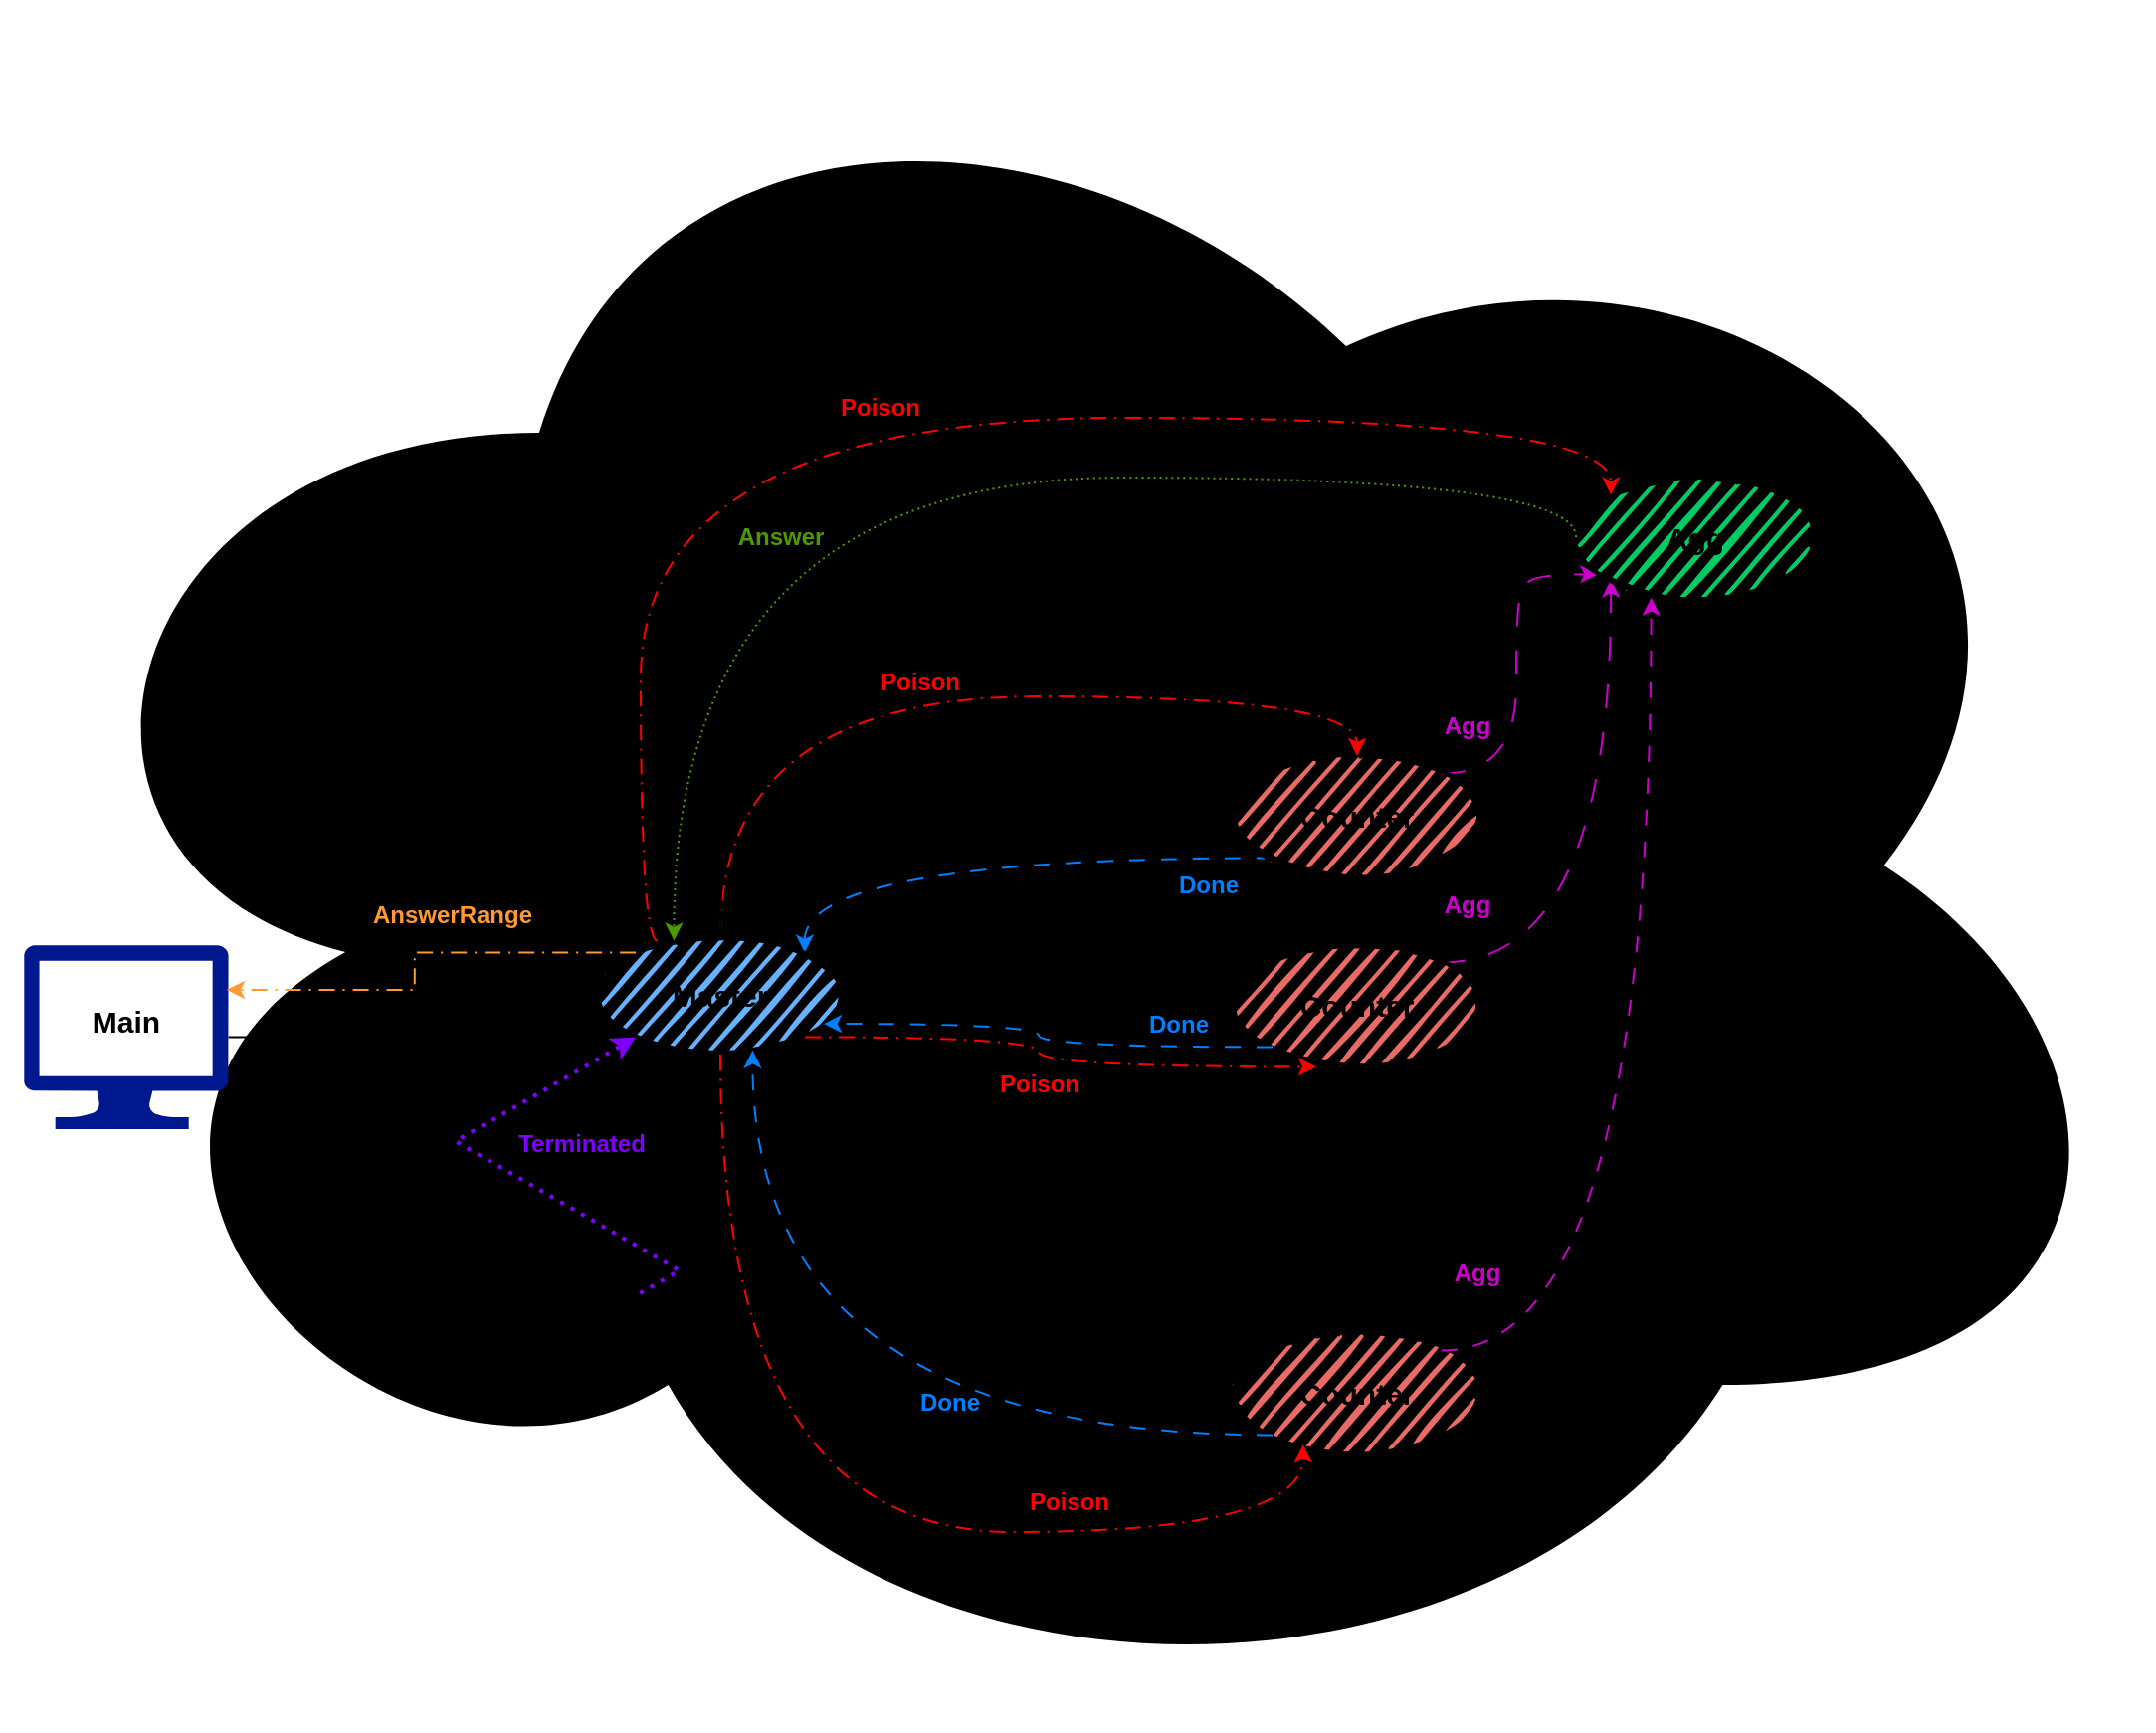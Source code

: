 <mxfile version="28.2.4">
  <diagram name="Page-1" id="LXvSIFE73cKmkCunh1-N">
    <mxGraphModel dx="2276" dy="1932" grid="1" gridSize="10" guides="1" tooltips="1" connect="1" arrows="1" fold="1" page="1" pageScale="1" pageWidth="850" pageHeight="1100" math="0" shadow="0">
      <root>
        <mxCell id="0" />
        <mxCell id="1" parent="0" />
        <mxCell id="ZWWSb4Xv8tx2vGRpMRyp-1" value="" style="ellipse;shape=cloud;whiteSpace=wrap;html=1;dashed=1;dashPattern=1 2;fillStyle=dashed;fillColor=light-dark(#CCCCCC,#B3B3B3);gradientColor=none;strokeColor=none;" vertex="1" parent="1">
          <mxGeometry x="-141.39" y="-180" width="1081.39" height="870" as="geometry" />
        </mxCell>
        <mxCell id="ZWWSb4Xv8tx2vGRpMRyp-2" style="edgeStyle=orthogonalEdgeStyle;rounded=0;orthogonalLoop=1;jettySize=auto;html=1;exitX=0;exitY=1;exitDx=0;exitDy=0;entryX=1;entryY=0;entryDx=0;entryDy=0;dashed=1;dashPattern=8 8;curved=1;strokeColor=#007FFF;" edge="1" parent="1" source="ZWWSb4Xv8tx2vGRpMRyp-4" target="ZWWSb4Xv8tx2vGRpMRyp-18">
          <mxGeometry relative="1" as="geometry" />
        </mxCell>
        <mxCell id="ZWWSb4Xv8tx2vGRpMRyp-3" style="edgeStyle=orthogonalEdgeStyle;rounded=0;orthogonalLoop=1;jettySize=auto;html=1;exitX=1;exitY=0;exitDx=0;exitDy=0;entryX=0.093;entryY=0.811;entryDx=0;entryDy=0;curved=1;dashed=1;dashPattern=12 12;strokeColor=#CC00CC;entryPerimeter=0;" edge="1" parent="1" source="ZWWSb4Xv8tx2vGRpMRyp-4" target="ZWWSb4Xv8tx2vGRpMRyp-11">
          <mxGeometry relative="1" as="geometry">
            <Array as="points">
              <mxPoint x="620" y="209" />
              <mxPoint x="620" y="120" />
              <mxPoint x="625" y="120" />
              <mxPoint x="625" y="109" />
            </Array>
          </mxGeometry>
        </mxCell>
        <mxCell id="ZWWSb4Xv8tx2vGRpMRyp-4" value="&lt;b&gt;&lt;font style=&quot;font-size: 15px;&quot;&gt;Counter&lt;/font&gt;&lt;/b&gt;" style="ellipse;whiteSpace=wrap;html=1;strokeWidth=2;fillWeight=2;hachureGap=8;fillColor=#EA6B66;fillStyle=dots;sketch=1;" vertex="1" parent="1">
          <mxGeometry x="480" y="200" width="120" height="60" as="geometry" />
        </mxCell>
        <mxCell id="ZWWSb4Xv8tx2vGRpMRyp-5" style="edgeStyle=orthogonalEdgeStyle;rounded=1;orthogonalLoop=1;jettySize=auto;html=1;exitX=1;exitY=0;exitDx=0;exitDy=0;entryX=0;entryY=1;entryDx=0;entryDy=0;curved=1;dashed=1;dashPattern=12 12;strokeColor=#CC00CC;" edge="1" parent="1" source="ZWWSb4Xv8tx2vGRpMRyp-6" target="ZWWSb4Xv8tx2vGRpMRyp-11">
          <mxGeometry relative="1" as="geometry" />
        </mxCell>
        <mxCell id="ZWWSb4Xv8tx2vGRpMRyp-6" value="&lt;b&gt;&lt;font style=&quot;font-size: 15px;&quot;&gt;Counter&lt;/font&gt;&lt;/b&gt;" style="ellipse;whiteSpace=wrap;html=1;strokeWidth=2;fillWeight=2;hachureGap=8;fillColor=#EA6B66;fillStyle=dots;sketch=1;" vertex="1" parent="1">
          <mxGeometry x="480" y="295" width="120" height="60" as="geometry" />
        </mxCell>
        <mxCell id="ZWWSb4Xv8tx2vGRpMRyp-7" value="&lt;b&gt;&lt;font style=&quot;font-size: 15px;&quot;&gt;Counter&lt;/font&gt;&lt;/b&gt;" style="ellipse;whiteSpace=wrap;html=1;strokeWidth=2;fillWeight=2;hachureGap=8;fillColor=#EA6B66;fillStyle=dots;sketch=1;" vertex="1" parent="1">
          <mxGeometry x="480" y="490" width="120" height="60" as="geometry" />
        </mxCell>
        <mxCell id="ZWWSb4Xv8tx2vGRpMRyp-8" value="" style="shape=waypoint;sketch=0;fillStyle=solid;size=6;pointerEvents=1;points=[];fillColor=none;resizable=0;rotatable=0;perimeter=centerPerimeter;snapToPoint=1;" vertex="1" parent="1">
          <mxGeometry x="530" y="380" width="20" height="20" as="geometry" />
        </mxCell>
        <mxCell id="ZWWSb4Xv8tx2vGRpMRyp-9" value="" style="shape=waypoint;sketch=0;fillStyle=solid;size=6;pointerEvents=1;points=[];fillColor=none;resizable=0;rotatable=0;perimeter=centerPerimeter;snapToPoint=1;" vertex="1" parent="1">
          <mxGeometry x="530" y="410" width="20" height="20" as="geometry" />
        </mxCell>
        <mxCell id="ZWWSb4Xv8tx2vGRpMRyp-10" value="" style="shape=waypoint;sketch=0;fillStyle=solid;size=6;pointerEvents=1;points=[];fillColor=none;resizable=0;rotatable=0;perimeter=centerPerimeter;snapToPoint=1;" vertex="1" parent="1">
          <mxGeometry x="530" y="440" width="20" height="20" as="geometry" />
        </mxCell>
        <mxCell id="ZWWSb4Xv8tx2vGRpMRyp-11" value="&lt;b&gt;&lt;font style=&quot;font-size: 15px;&quot;&gt;Agg&lt;/font&gt;&lt;/b&gt;" style="ellipse;whiteSpace=wrap;html=1;strokeWidth=2;fillWeight=2;hachureGap=8;fillColor=#00CC66;fillStyle=dots;sketch=1;" vertex="1" parent="1">
          <mxGeometry x="650" y="60" width="120" height="60" as="geometry" />
        </mxCell>
        <mxCell id="ZWWSb4Xv8tx2vGRpMRyp-12" style="edgeStyle=orthogonalEdgeStyle;rounded=0;orthogonalLoop=1;jettySize=auto;html=1;entryX=0;entryY=0.5;entryDx=0;entryDy=0;curved=1;dashed=1;dashPattern=8 4 1 4;exitX=0.5;exitY=0;exitDx=0;exitDy=0;" edge="1" parent="1" source="ZWWSb4Xv8tx2vGRpMRyp-18" target="ZWWSb4Xv8tx2vGRpMRyp-4">
          <mxGeometry relative="1" as="geometry">
            <Array as="points">
              <mxPoint x="260" y="230" />
            </Array>
          </mxGeometry>
        </mxCell>
        <mxCell id="ZWWSb4Xv8tx2vGRpMRyp-13" style="edgeStyle=orthogonalEdgeStyle;rounded=0;orthogonalLoop=1;jettySize=auto;html=1;entryX=0;entryY=0.5;entryDx=0;entryDy=0;curved=1;dashed=1;dashPattern=8 4 1 4;" edge="1" parent="1" source="ZWWSb4Xv8tx2vGRpMRyp-18" target="ZWWSb4Xv8tx2vGRpMRyp-6">
          <mxGeometry relative="1" as="geometry" />
        </mxCell>
        <mxCell id="ZWWSb4Xv8tx2vGRpMRyp-14" style="edgeStyle=orthogonalEdgeStyle;rounded=0;orthogonalLoop=1;jettySize=auto;html=1;entryX=0;entryY=0.5;entryDx=0;entryDy=0;dashed=1;curved=1;exitX=1;exitY=1;exitDx=0;exitDy=0;" edge="1" parent="1" source="ZWWSb4Xv8tx2vGRpMRyp-18" target="ZWWSb4Xv8tx2vGRpMRyp-7">
          <mxGeometry relative="1" as="geometry">
            <Array as="points">
              <mxPoint x="320" y="381" />
              <mxPoint x="320" y="520" />
            </Array>
          </mxGeometry>
        </mxCell>
        <mxCell id="ZWWSb4Xv8tx2vGRpMRyp-15" style="edgeStyle=orthogonalEdgeStyle;rounded=0;orthogonalLoop=1;jettySize=auto;html=1;exitX=0.5;exitY=0;exitDx=0;exitDy=0;entryX=0.5;entryY=0;entryDx=0;entryDy=0;dashed=1;dashPattern=8 4 1 4;curved=1;fillColor=#f8cecc;strokeColor=#FF0000;" edge="1" parent="1" source="ZWWSb4Xv8tx2vGRpMRyp-18" target="ZWWSb4Xv8tx2vGRpMRyp-4">
          <mxGeometry relative="1" as="geometry">
            <Array as="points">
              <mxPoint x="220" y="170" />
              <mxPoint x="540" y="170" />
            </Array>
          </mxGeometry>
        </mxCell>
        <mxCell id="ZWWSb4Xv8tx2vGRpMRyp-16" style="edgeStyle=orthogonalEdgeStyle;rounded=0;orthogonalLoop=1;jettySize=auto;html=1;entryX=0;entryY=0;entryDx=0;entryDy=0;curved=1;exitX=0.237;exitY=0.046;exitDx=0;exitDy=0;exitPerimeter=0;dashed=1;dashPattern=8 4 1 4;strokeColor=#FF0000;" edge="1" parent="1" source="ZWWSb4Xv8tx2vGRpMRyp-18" target="ZWWSb4Xv8tx2vGRpMRyp-11">
          <mxGeometry relative="1" as="geometry">
            <mxPoint x="463" y="-90" as="sourcePoint" />
            <Array as="points">
              <mxPoint x="180" y="293" />
              <mxPoint x="180" y="30" />
              <mxPoint x="667" y="30" />
            </Array>
          </mxGeometry>
        </mxCell>
        <mxCell id="ZWWSb4Xv8tx2vGRpMRyp-17" style="edgeStyle=orthogonalEdgeStyle;rounded=0;orthogonalLoop=1;jettySize=auto;html=1;entryX=0;entryY=0.5;entryDx=0;entryDy=0;curved=1;" edge="1" parent="1" source="ZWWSb4Xv8tx2vGRpMRyp-18" target="ZWWSb4Xv8tx2vGRpMRyp-11">
          <mxGeometry relative="1" as="geometry">
            <Array as="points">
              <mxPoint x="220" y="120" />
              <mxPoint x="465" y="120" />
              <mxPoint x="465" y="90" />
            </Array>
          </mxGeometry>
        </mxCell>
        <mxCell id="ZWWSb4Xv8tx2vGRpMRyp-18" value="&lt;b&gt;&lt;font style=&quot;font-size: 15px;&quot;&gt;Master&lt;/font&gt;&lt;/b&gt;" style="ellipse;whiteSpace=wrap;html=1;strokeWidth=2;fillWeight=2;hachureGap=8;fillColor=#66B2FF;fillStyle=dots;sketch=1;" vertex="1" parent="1">
          <mxGeometry x="160" y="290" width="120" height="60" as="geometry" />
        </mxCell>
        <mxCell id="ZWWSb4Xv8tx2vGRpMRyp-19" value="&lt;b&gt;Count&lt;/b&gt;" style="text;html=1;align=center;verticalAlign=middle;resizable=0;points=[];autosize=1;strokeColor=none;fillColor=none;" vertex="1" parent="1">
          <mxGeometry x="320" y="208" width="60" height="30" as="geometry" />
        </mxCell>
        <mxCell id="ZWWSb4Xv8tx2vGRpMRyp-20" value="&lt;b&gt;Count&lt;/b&gt;" style="text;html=1;align=center;verticalAlign=middle;resizable=0;points=[];autosize=1;strokeColor=none;fillColor=none;" vertex="1" parent="1">
          <mxGeometry x="385" y="295" width="60" height="30" as="geometry" />
        </mxCell>
        <mxCell id="ZWWSb4Xv8tx2vGRpMRyp-21" value="&lt;b&gt;Count&lt;/b&gt;" style="text;html=1;align=center;verticalAlign=middle;resizable=0;points=[];autosize=1;strokeColor=none;fillColor=none;" vertex="1" parent="1">
          <mxGeometry x="380" y="490" width="60" height="30" as="geometry" />
        </mxCell>
        <mxCell id="ZWWSb4Xv8tx2vGRpMRyp-22" value="&lt;b style=&quot;color: rgb(204, 0, 204);&quot;&gt;Agg&lt;/b&gt;" style="text;html=1;align=center;verticalAlign=middle;resizable=0;points=[];autosize=1;strokeColor=none;fillColor=none;" vertex="1" parent="1">
          <mxGeometry x="570" y="170" width="50" height="30" as="geometry" />
        </mxCell>
        <mxCell id="ZWWSb4Xv8tx2vGRpMRyp-23" value="&lt;b style=&quot;color: rgb(204, 0, 204);&quot;&gt;Agg&lt;/b&gt;" style="text;html=1;align=center;verticalAlign=middle;resizable=0;points=[];autosize=1;strokeColor=none;fillColor=none;" vertex="1" parent="1">
          <mxGeometry x="570" y="260" width="50" height="30" as="geometry" />
        </mxCell>
        <mxCell id="ZWWSb4Xv8tx2vGRpMRyp-24" value="&lt;b style=&quot;color: rgb(204, 0, 204);&quot;&gt;Agg&lt;/b&gt;" style="text;html=1;align=center;verticalAlign=middle;resizable=0;points=[];autosize=1;strokeColor=none;fillColor=none;" vertex="1" parent="1">
          <mxGeometry x="575" y="445" width="50" height="30" as="geometry" />
        </mxCell>
        <mxCell id="ZWWSb4Xv8tx2vGRpMRyp-25" value="&lt;span style=&quot;color: rgb(0, 127, 255);&quot;&gt;&lt;b&gt;Done&lt;/b&gt;&lt;/span&gt;" style="text;html=1;align=center;verticalAlign=middle;resizable=0;points=[];autosize=1;strokeColor=none;fillColor=none;" vertex="1" parent="1">
          <mxGeometry x="440" y="250" width="50" height="30" as="geometry" />
        </mxCell>
        <mxCell id="ZWWSb4Xv8tx2vGRpMRyp-26" style="edgeStyle=orthogonalEdgeStyle;rounded=0;orthogonalLoop=1;jettySize=auto;html=1;exitX=0;exitY=1;exitDx=0;exitDy=0;entryX=0.933;entryY=0.742;entryDx=0;entryDy=0;entryPerimeter=0;curved=1;dashed=1;dashPattern=8 8;strokeColor=#007FFF;" edge="1" parent="1" source="ZWWSb4Xv8tx2vGRpMRyp-6" target="ZWWSb4Xv8tx2vGRpMRyp-18">
          <mxGeometry relative="1" as="geometry" />
        </mxCell>
        <mxCell id="ZWWSb4Xv8tx2vGRpMRyp-27" value="&lt;span style=&quot;color: rgb(0, 127, 255);&quot;&gt;&lt;b&gt;Done&lt;/b&gt;&lt;/span&gt;" style="text;html=1;align=center;verticalAlign=middle;resizable=0;points=[];autosize=1;strokeColor=none;fillColor=none;" vertex="1" parent="1">
          <mxGeometry x="425" y="320" width="50" height="30" as="geometry" />
        </mxCell>
        <mxCell id="ZWWSb4Xv8tx2vGRpMRyp-28" style="edgeStyle=orthogonalEdgeStyle;rounded=0;orthogonalLoop=1;jettySize=auto;html=1;exitX=0;exitY=1;exitDx=0;exitDy=0;entryX=0.635;entryY=0.964;entryDx=0;entryDy=0;entryPerimeter=0;curved=1;dashed=1;dashPattern=8 8;strokeColor=#007FFF;" edge="1" parent="1" source="ZWWSb4Xv8tx2vGRpMRyp-7" target="ZWWSb4Xv8tx2vGRpMRyp-18">
          <mxGeometry relative="1" as="geometry" />
        </mxCell>
        <mxCell id="ZWWSb4Xv8tx2vGRpMRyp-29" value="&lt;span style=&quot;color: rgb(0, 127, 255);&quot;&gt;&lt;b&gt;Done&lt;/b&gt;&lt;/span&gt;" style="text;html=1;align=center;verticalAlign=middle;resizable=0;points=[];autosize=1;strokeColor=none;fillColor=none;" vertex="1" parent="1">
          <mxGeometry x="310" y="510" width="50" height="30" as="geometry" />
        </mxCell>
        <mxCell id="ZWWSb4Xv8tx2vGRpMRyp-30" value="&lt;b style=&quot;color: rgb(255, 0, 0);&quot;&gt;Poison&lt;/b&gt;" style="text;html=1;align=center;verticalAlign=middle;resizable=0;points=[];autosize=1;strokeColor=none;fillColor=none;" vertex="1" parent="1">
          <mxGeometry x="290" y="148" width="60" height="30" as="geometry" />
        </mxCell>
        <mxCell id="ZWWSb4Xv8tx2vGRpMRyp-31" style="edgeStyle=orthogonalEdgeStyle;rounded=0;orthogonalLoop=1;jettySize=auto;html=1;exitX=1;exitY=1;exitDx=0;exitDy=0;entryX=0.329;entryY=1.019;entryDx=0;entryDy=0;entryPerimeter=0;curved=1;dashed=1;dashPattern=8 4 1 4;strokeColor=#FF0000;" edge="1" parent="1" source="ZWWSb4Xv8tx2vGRpMRyp-18" target="ZWWSb4Xv8tx2vGRpMRyp-6">
          <mxGeometry relative="1" as="geometry" />
        </mxCell>
        <mxCell id="ZWWSb4Xv8tx2vGRpMRyp-32" value="&lt;b style=&quot;color: rgb(255, 0, 0);&quot;&gt;Poison&lt;/b&gt;" style="text;html=1;align=center;verticalAlign=middle;resizable=0;points=[];autosize=1;strokeColor=none;fillColor=none;" vertex="1" parent="1">
          <mxGeometry x="350" y="350" width="60" height="30" as="geometry" />
        </mxCell>
        <mxCell id="ZWWSb4Xv8tx2vGRpMRyp-33" style="edgeStyle=orthogonalEdgeStyle;rounded=0;orthogonalLoop=1;jettySize=auto;html=1;exitX=0.5;exitY=1;exitDx=0;exitDy=0;entryX=0.274;entryY=0.936;entryDx=0;entryDy=0;entryPerimeter=0;curved=1;dashed=1;dashPattern=8 4 1 4;strokeColor=#FF0000;" edge="1" parent="1" source="ZWWSb4Xv8tx2vGRpMRyp-18" target="ZWWSb4Xv8tx2vGRpMRyp-7">
          <mxGeometry relative="1" as="geometry">
            <Array as="points">
              <mxPoint x="220" y="590" />
              <mxPoint x="513" y="590" />
            </Array>
          </mxGeometry>
        </mxCell>
        <mxCell id="ZWWSb4Xv8tx2vGRpMRyp-34" value="&lt;b style=&quot;color: rgb(255, 0, 0);&quot;&gt;Poison&lt;/b&gt;" style="text;html=1;align=center;verticalAlign=middle;resizable=0;points=[];autosize=1;strokeColor=none;fillColor=none;" vertex="1" parent="1">
          <mxGeometry x="365" y="560" width="60" height="30" as="geometry" />
        </mxCell>
        <mxCell id="ZWWSb4Xv8tx2vGRpMRyp-35" style="edgeStyle=orthogonalEdgeStyle;rounded=0;orthogonalLoop=1;jettySize=auto;html=1;exitX=1;exitY=0;exitDx=0;exitDy=0;entryX=0.315;entryY=1.006;entryDx=0;entryDy=0;entryPerimeter=0;curved=1;dashed=1;dashPattern=8 8;strokeColor=#CC00CC;" edge="1" parent="1" source="ZWWSb4Xv8tx2vGRpMRyp-7" target="ZWWSb4Xv8tx2vGRpMRyp-11">
          <mxGeometry relative="1" as="geometry" />
        </mxCell>
        <mxCell id="ZWWSb4Xv8tx2vGRpMRyp-36" style="edgeStyle=orthogonalEdgeStyle;rounded=0;orthogonalLoop=1;jettySize=auto;html=1;entryX=0;entryY=0.5;entryDx=0;entryDy=0;" edge="1" parent="1" source="ZWWSb4Xv8tx2vGRpMRyp-37" target="ZWWSb4Xv8tx2vGRpMRyp-18">
          <mxGeometry relative="1" as="geometry">
            <Array as="points">
              <mxPoint x="90" y="341" />
              <mxPoint x="90" y="320" />
            </Array>
          </mxGeometry>
        </mxCell>
        <mxCell id="ZWWSb4Xv8tx2vGRpMRyp-37" value="" style="sketch=0;aspect=fixed;pointerEvents=1;shadow=0;dashed=0;html=1;strokeColor=none;labelPosition=center;verticalLabelPosition=bottom;verticalAlign=top;align=center;fillColor=#00188D;shape=mxgraph.azure.computer" vertex="1" parent="1">
          <mxGeometry x="-130" y="295" width="102.78" height="92.5" as="geometry" />
        </mxCell>
        <mxCell id="ZWWSb4Xv8tx2vGRpMRyp-38" value="&lt;b&gt;&lt;font style=&quot;font-size: 15px;&quot;&gt;Main&lt;/font&gt;&lt;/b&gt;" style="text;html=1;align=center;verticalAlign=middle;resizable=0;points=[];autosize=1;strokeColor=none;fillColor=none;" vertex="1" parent="1">
          <mxGeometry x="-108.61" y="317.5" width="60" height="30" as="geometry" />
        </mxCell>
        <mxCell id="ZWWSb4Xv8tx2vGRpMRyp-39" style="edgeStyle=isometricEdgeStyle;rounded=0;orthogonalLoop=1;jettySize=auto;html=1;entryX=0;entryY=1;entryDx=0;entryDy=0;dashed=1;dashPattern=1 2;strokeColor=light-dark(#7F00FF,#131313);strokeWidth=2;" edge="1" parent="1" source="ZWWSb4Xv8tx2vGRpMRyp-40" target="ZWWSb4Xv8tx2vGRpMRyp-18">
          <mxGeometry relative="1" as="geometry">
            <Array as="points">
              <mxPoint x="150" y="430" />
            </Array>
          </mxGeometry>
        </mxCell>
        <mxCell id="ZWWSb4Xv8tx2vGRpMRyp-40" value="&lt;font style=&quot;font-size: 22px;&quot;&gt;&lt;b&gt;System&lt;/b&gt;&lt;/font&gt;" style="text;html=1;align=center;verticalAlign=middle;resizable=0;points=[];autosize=1;strokeColor=none;fillColor=none;" vertex="1" parent="1">
          <mxGeometry x="95" y="470" width="100" height="40" as="geometry" />
        </mxCell>
        <mxCell id="ZWWSb4Xv8tx2vGRpMRyp-41" style="edgeStyle=orthogonalEdgeStyle;rounded=0;orthogonalLoop=1;jettySize=auto;html=1;exitX=0;exitY=0;exitDx=0;exitDy=0;entryX=0.992;entryY=0.243;entryDx=0;entryDy=0;entryPerimeter=0;dashed=1;dashPattern=8 4 1 4;strokeColor=#FF9933;strokeWidth=1;" edge="1" parent="1" source="ZWWSb4Xv8tx2vGRpMRyp-18" target="ZWWSb4Xv8tx2vGRpMRyp-37">
          <mxGeometry relative="1" as="geometry" />
        </mxCell>
        <mxCell id="ZWWSb4Xv8tx2vGRpMRyp-42" value="&lt;b style=&quot;color: rgb(255, 0, 0);&quot;&gt;Poison&lt;/b&gt;" style="text;html=1;align=center;verticalAlign=middle;resizable=0;points=[];autosize=1;strokeColor=none;fillColor=none;" vertex="1" parent="1">
          <mxGeometry x="270" y="10" width="60" height="30" as="geometry" />
        </mxCell>
        <mxCell id="ZWWSb4Xv8tx2vGRpMRyp-43" style="edgeStyle=orthogonalEdgeStyle;rounded=0;orthogonalLoop=1;jettySize=auto;html=1;exitX=0;exitY=0.5;exitDx=0;exitDy=0;entryX=0.306;entryY=0.046;entryDx=0;entryDy=0;entryPerimeter=0;curved=1;dashed=1;dashPattern=1 2;strokeColor=#4D9900;" edge="1" parent="1" source="ZWWSb4Xv8tx2vGRpMRyp-11" target="ZWWSb4Xv8tx2vGRpMRyp-18">
          <mxGeometry relative="1" as="geometry">
            <Array as="points">
              <mxPoint x="650" y="60" />
              <mxPoint x="197" y="60" />
            </Array>
          </mxGeometry>
        </mxCell>
        <mxCell id="ZWWSb4Xv8tx2vGRpMRyp-44" value="&lt;b style=&quot;color: rgb(77, 153, 0);&quot;&gt;Answer&lt;/b&gt;" style="text;html=1;align=center;verticalAlign=middle;resizable=0;points=[];autosize=1;strokeColor=none;fillColor=none;" vertex="1" parent="1">
          <mxGeometry x="215" y="75" width="70" height="30" as="geometry" />
        </mxCell>
        <mxCell id="ZWWSb4Xv8tx2vGRpMRyp-45" value="&lt;b&gt;Query&lt;/b&gt;" style="text;html=1;align=center;verticalAlign=middle;resizable=0;points=[];autosize=1;strokeColor=none;fillColor=none;" vertex="1" parent="1">
          <mxGeometry x="445" y="105" width="60" height="30" as="geometry" />
        </mxCell>
        <mxCell id="ZWWSb4Xv8tx2vGRpMRyp-46" value="&lt;b&gt;Query&lt;/b&gt;" style="text;html=1;align=center;verticalAlign=middle;resizable=0;points=[];autosize=1;strokeColor=none;fillColor=none;" vertex="1" parent="1">
          <mxGeometry x="30" y="347.5" width="60" height="30" as="geometry" />
        </mxCell>
        <mxCell id="ZWWSb4Xv8tx2vGRpMRyp-47" value="&lt;b style=&quot;color: rgb(255, 153, 51);&quot;&gt;AnswerRange&lt;/b&gt;" style="text;html=1;align=center;verticalAlign=middle;resizable=0;points=[];autosize=1;strokeColor=none;fillColor=none;" vertex="1" parent="1">
          <mxGeometry x="35" y="265" width="100" height="30" as="geometry" />
        </mxCell>
        <mxCell id="ZWWSb4Xv8tx2vGRpMRyp-48" value="&lt;span style=&quot;color: rgb(127, 0, 255);&quot;&gt;&lt;font&gt;&lt;b&gt;Terminated&lt;/b&gt;&lt;/font&gt;&lt;/span&gt;" style="text;html=1;align=center;verticalAlign=middle;resizable=0;points=[];autosize=1;strokeColor=none;fillColor=none;" vertex="1" parent="1">
          <mxGeometry x="105" y="380" width="90" height="30" as="geometry" />
        </mxCell>
      </root>
    </mxGraphModel>
  </diagram>
</mxfile>
